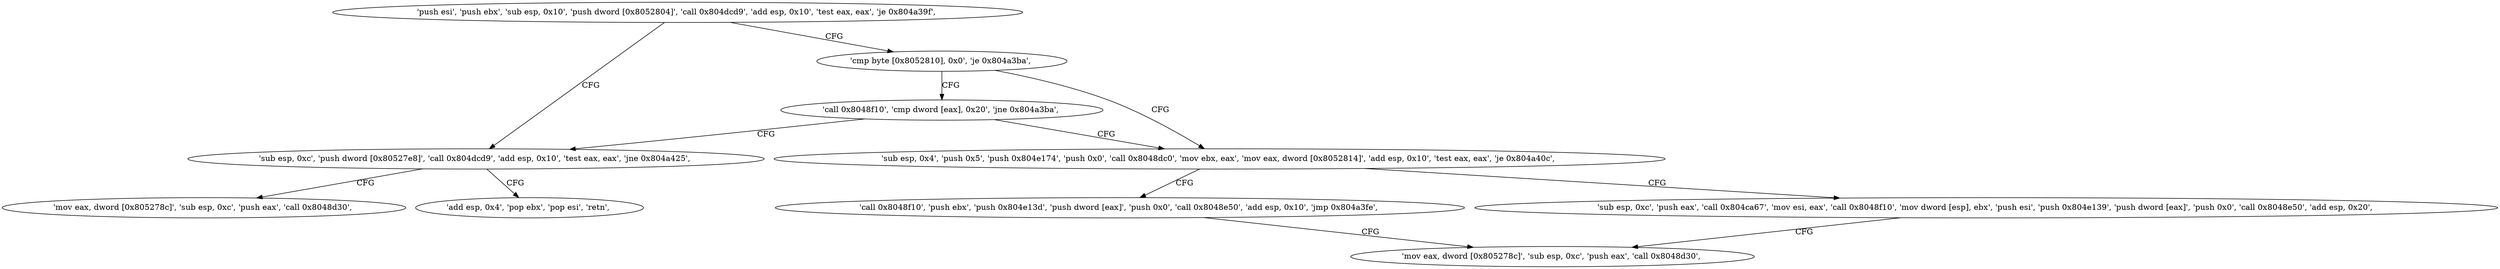 digraph "func" {
"134521717" [label = "'push esi', 'push ebx', 'sub esp, 0x10', 'push dword [0x8052804]', 'call 0x804dcd9', 'add esp, 0x10', 'test eax, eax', 'je 0x804a39f', " ]
"134521759" [label = "'sub esp, 0xc', 'push dword [0x80527e8]', 'call 0x804dcd9', 'add esp, 0x10', 'test eax, eax', 'jne 0x804a425', " ]
"134521740" [label = "'cmp byte [0x8052810], 0x0', 'je 0x804a3ba', " ]
"134521893" [label = "'mov eax, dword [0x805278c]', 'sub esp, 0xc', 'push eax', 'call 0x8048d30', " ]
"134521780" [label = "'add esp, 0x4', 'pop ebx', 'pop esi', 'retn', " ]
"134521786" [label = "'sub esp, 0x4', 'push 0x5', 'push 0x804e174', 'push 0x0', 'call 0x8048dc0', 'mov ebx, eax', 'mov eax, dword [0x8052814]', 'add esp, 0x10', 'test eax, eax', 'je 0x804a40c', " ]
"134521749" [label = "'call 0x8048f10', 'cmp dword [eax], 0x20', 'jne 0x804a3ba', " ]
"134521868" [label = "'call 0x8048f10', 'push ebx', 'push 0x804e13d', 'push dword [eax]', 'push 0x0', 'call 0x8048e50', 'add esp, 0x10', 'jmp 0x804a3fe', " ]
"134521817" [label = "'sub esp, 0xc', 'push eax', 'call 0x804ca67', 'mov esi, eax', 'call 0x8048f10', 'mov dword [esp], ebx', 'push esi', 'push 0x804e139', 'push dword [eax]', 'push 0x0', 'call 0x8048e50', 'add esp, 0x20', " ]
"134521854" [label = "'mov eax, dword [0x805278c]', 'sub esp, 0xc', 'push eax', 'call 0x8048d30', " ]
"134521717" -> "134521759" [ label = "CFG" ]
"134521717" -> "134521740" [ label = "CFG" ]
"134521759" -> "134521893" [ label = "CFG" ]
"134521759" -> "134521780" [ label = "CFG" ]
"134521740" -> "134521786" [ label = "CFG" ]
"134521740" -> "134521749" [ label = "CFG" ]
"134521786" -> "134521868" [ label = "CFG" ]
"134521786" -> "134521817" [ label = "CFG" ]
"134521749" -> "134521786" [ label = "CFG" ]
"134521749" -> "134521759" [ label = "CFG" ]
"134521868" -> "134521854" [ label = "CFG" ]
"134521817" -> "134521854" [ label = "CFG" ]
}
